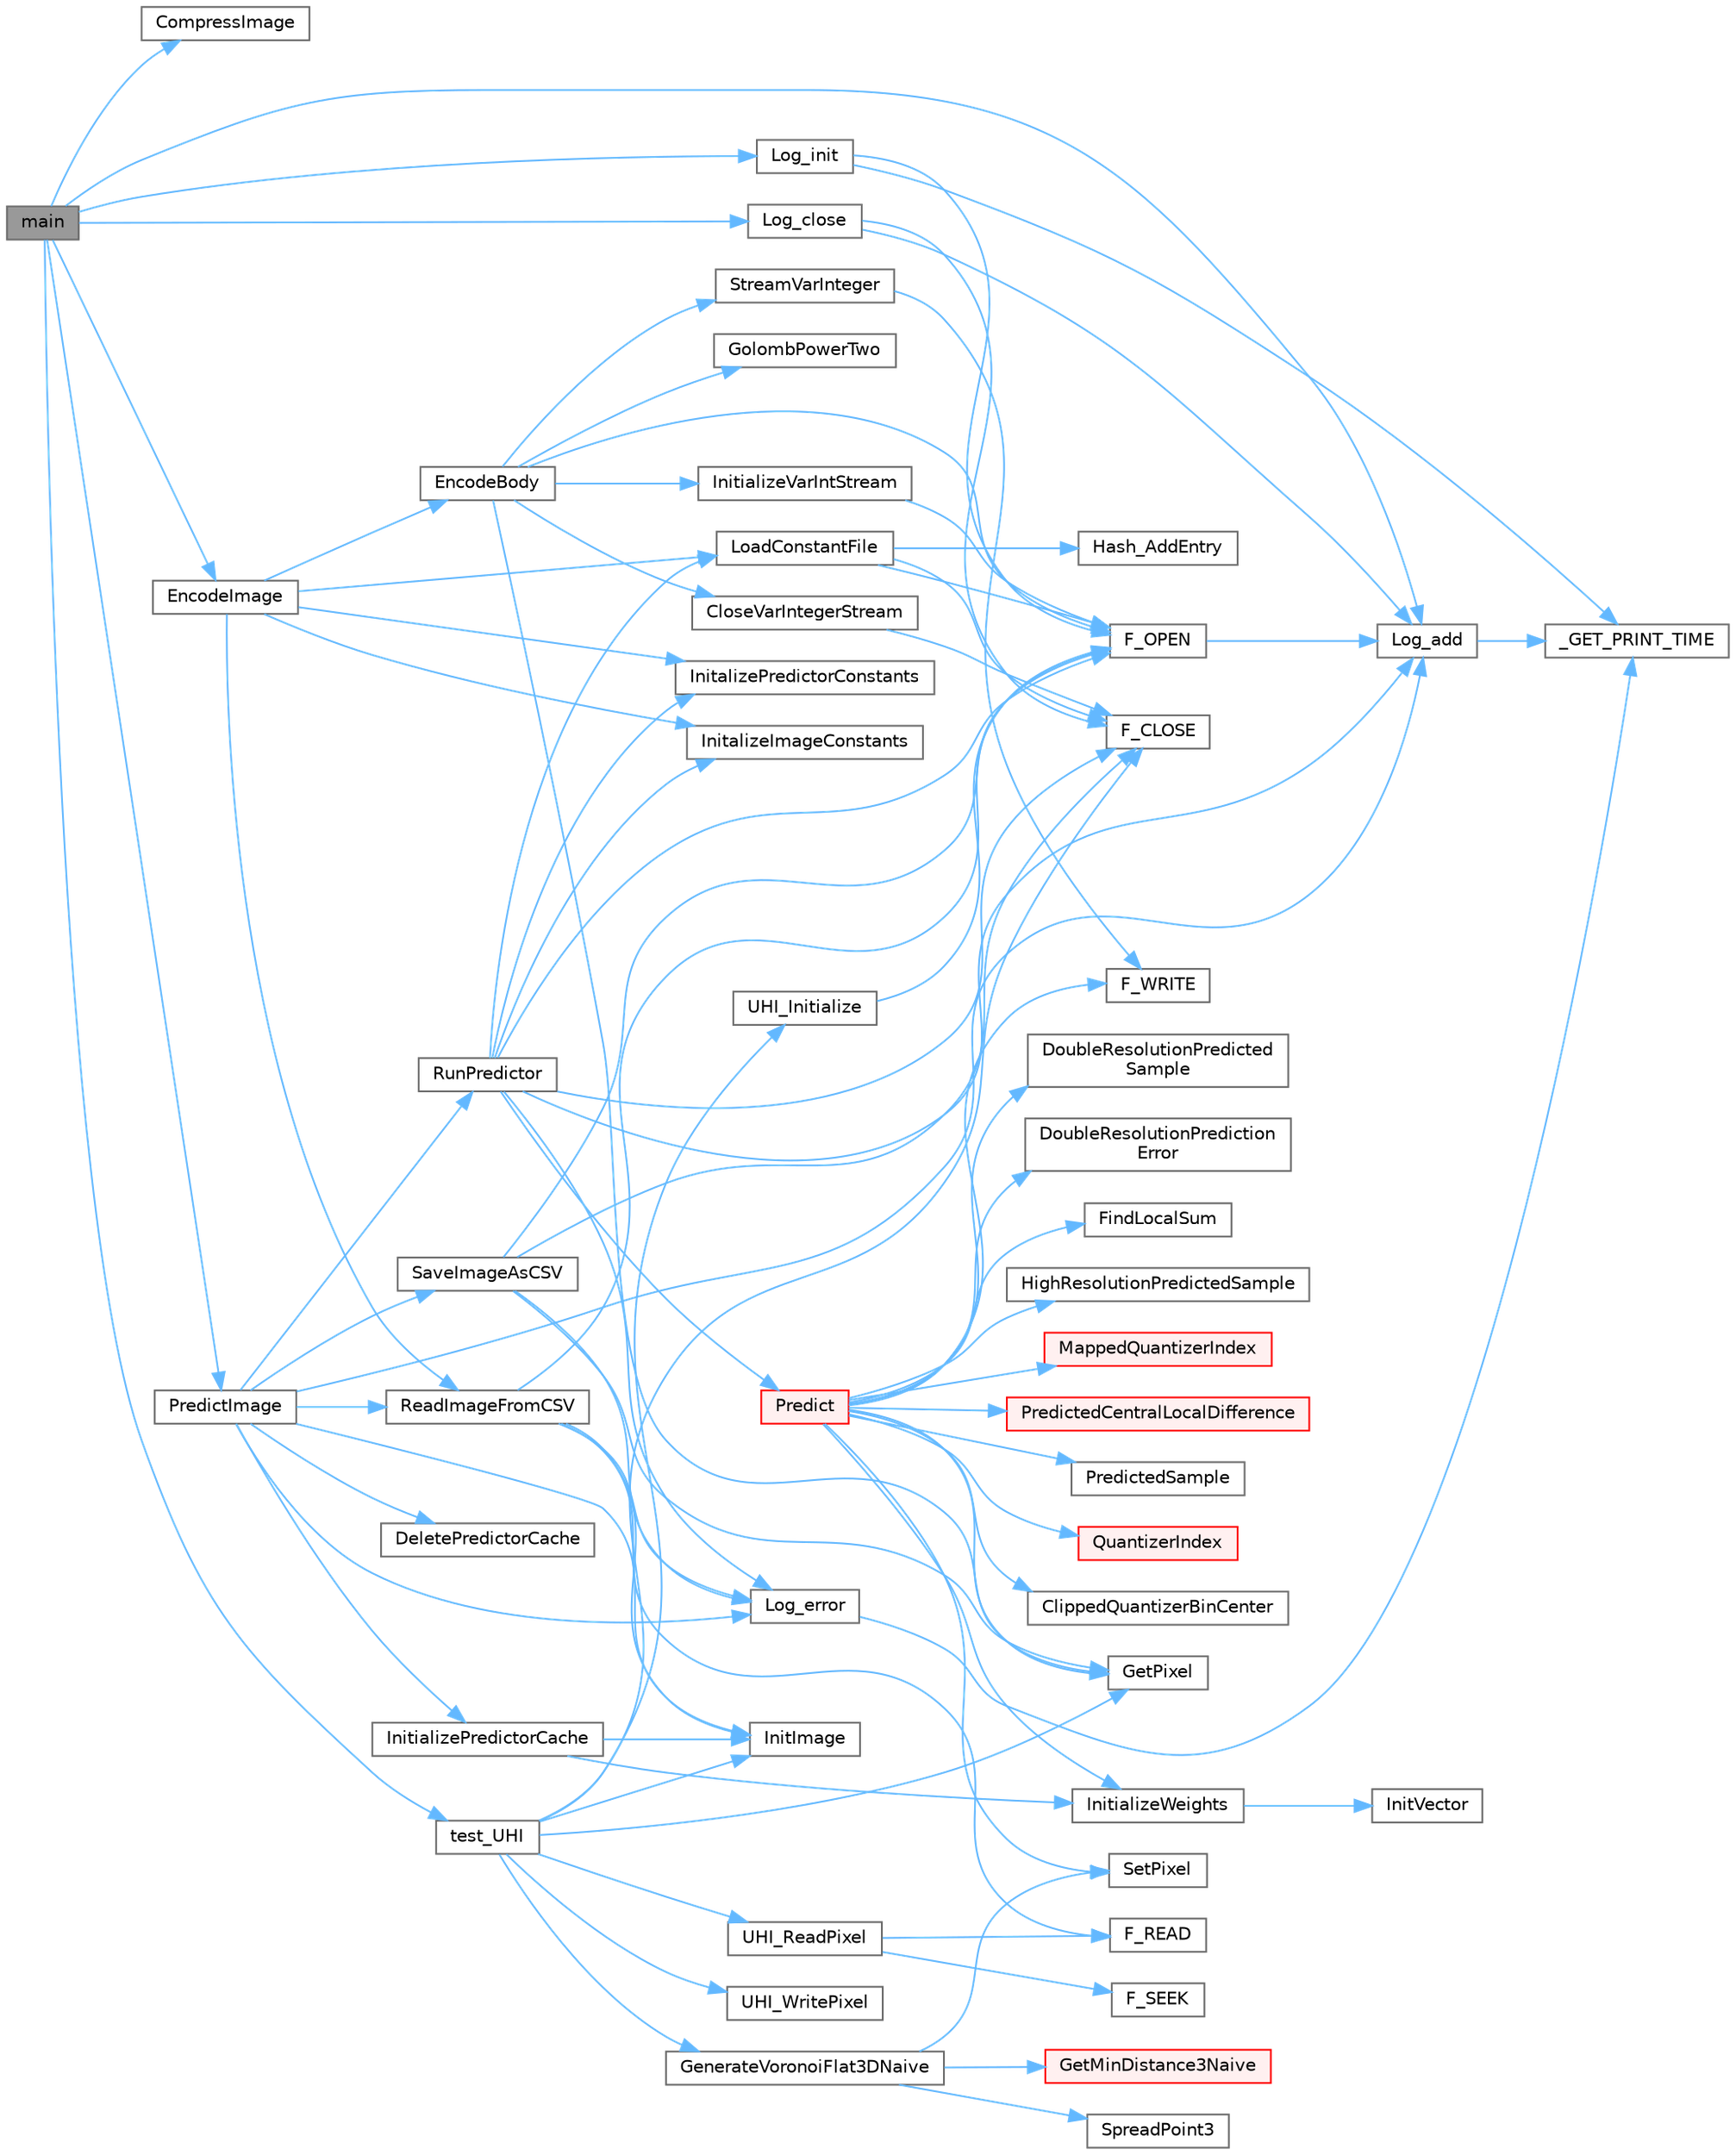 digraph "main"
{
 // LATEX_PDF_SIZE
  bgcolor="transparent";
  edge [fontname=Helvetica,fontsize=10,labelfontname=Helvetica,labelfontsize=10];
  node [fontname=Helvetica,fontsize=10,shape=box,height=0.2,width=0.4];
  rankdir="LR";
  Node1 [id="Node000001",label="main",height=0.2,width=0.4,color="gray40", fillcolor="grey60", style="filled", fontcolor="black",tooltip=" "];
  Node1 -> Node2 [id="edge169_Node000001_Node000002",color="steelblue1",style="solid",tooltip=" "];
  Node2 [id="Node000002",label="CompressImage",height=0.2,width=0.4,color="grey40", fillcolor="white", style="filled",URL="$d3/d07/a00305.html#aaa094efd7037f34ae4e485a0b97c4282",tooltip=" "];
  Node1 -> Node3 [id="edge170_Node000001_Node000003",color="steelblue1",style="solid",tooltip=" "];
  Node3 [id="Node000003",label="EncodeImage",height=0.2,width=0.4,color="grey40", fillcolor="white", style="filled",URL="$d3/d07/a00305.html#a29f9d24093c99f0e47133d90ea4286e6",tooltip=" "];
  Node3 -> Node4 [id="edge171_Node000003_Node000004",color="steelblue1",style="solid",tooltip=" "];
  Node4 [id="Node000004",label="EncodeBody",height=0.2,width=0.4,color="grey40", fillcolor="white", style="filled",URL="$d9/dd6/a00272.html#a38c7868c2a8819e7abc16148811f2e0b",tooltip=" "];
  Node4 -> Node5 [id="edge172_Node000004_Node000005",color="steelblue1",style="solid",tooltip=" "];
  Node5 [id="Node000005",label="CloseVarIntegerStream",height=0.2,width=0.4,color="grey40", fillcolor="white", style="filled",URL="$d6/d82/a00293.html#afbd717a2dd8bee43593e06a3919ba72a",tooltip=" "];
  Node5 -> Node6 [id="edge173_Node000005_Node000006",color="steelblue1",style="solid",tooltip=" "];
  Node6 [id="Node000006",label="F_CLOSE",height=0.2,width=0.4,color="grey40", fillcolor="white", style="filled",URL="$dc/d5d/a00278.html#ad62e6a72675aa7b389460e97f4e6d998",tooltip=" "];
  Node4 -> Node7 [id="edge174_Node000004_Node000007",color="steelblue1",style="solid",tooltip=" "];
  Node7 [id="Node000007",label="F_OPEN",height=0.2,width=0.4,color="grey40", fillcolor="white", style="filled",URL="$dc/d5d/a00278.html#a05d25080a4592a86386f6d0d3d48496c",tooltip=" "];
  Node7 -> Node8 [id="edge175_Node000007_Node000008",color="steelblue1",style="solid",tooltip=" "];
  Node8 [id="Node000008",label="Log_add",height=0.2,width=0.4,color="grey40", fillcolor="white", style="filled",URL="$d5/d42/a00269.html#a61353ebf0328d8bd1f61f224305e64bb",tooltip=" "];
  Node8 -> Node9 [id="edge176_Node000008_Node000009",color="steelblue1",style="solid",tooltip=" "];
  Node9 [id="Node000009",label="_GET_PRINT_TIME",height=0.2,width=0.4,color="grey40", fillcolor="white", style="filled",URL="$d5/d42/a00269.html#a89eb41300c751659cb27ad5955449bdc",tooltip=" "];
  Node4 -> Node10 [id="edge177_Node000004_Node000010",color="steelblue1",style="solid",tooltip=" "];
  Node10 [id="Node000010",label="GetPixel",height=0.2,width=0.4,color="grey40", fillcolor="white", style="filled",URL="$d0/d39/a00314.html#a78477801fe183cdf32e60df1c92b7320",tooltip=" "];
  Node4 -> Node11 [id="edge178_Node000004_Node000011",color="steelblue1",style="solid",tooltip=" "];
  Node11 [id="Node000011",label="GolombPowerTwo",height=0.2,width=0.4,color="grey40", fillcolor="white", style="filled",URL="$d9/dd6/a00272.html#ad956397a2e57dfa4fe588564adef610f",tooltip=" "];
  Node4 -> Node12 [id="edge179_Node000004_Node000012",color="steelblue1",style="solid",tooltip=" "];
  Node12 [id="Node000012",label="InitializeVarIntStream",height=0.2,width=0.4,color="grey40", fillcolor="white", style="filled",URL="$d6/d82/a00293.html#a0db4a8ab23a4af63c99d5fbfca9073eb",tooltip=" "];
  Node12 -> Node7 [id="edge180_Node000012_Node000007",color="steelblue1",style="solid",tooltip=" "];
  Node4 -> Node13 [id="edge181_Node000004_Node000013",color="steelblue1",style="solid",tooltip=" "];
  Node13 [id="Node000013",label="StreamVarInteger",height=0.2,width=0.4,color="grey40", fillcolor="white", style="filled",URL="$d6/d82/a00293.html#a8b42309d51939ee46f5f0d348fbbcbc0",tooltip=" "];
  Node13 -> Node14 [id="edge182_Node000013_Node000014",color="steelblue1",style="solid",tooltip=" "];
  Node14 [id="Node000014",label="F_WRITE",height=0.2,width=0.4,color="grey40", fillcolor="white", style="filled",URL="$dc/d5d/a00278.html#a94d988ea4ce93357f56c0191584246a6",tooltip=" "];
  Node3 -> Node15 [id="edge183_Node000003_Node000015",color="steelblue1",style="solid",tooltip=" "];
  Node15 [id="Node000015",label="InitalizeImageConstants",height=0.2,width=0.4,color="grey40", fillcolor="white", style="filled",URL="$de/d25/a00290.html#af84e7b9bd8c4fa1203b0040adf941d8d",tooltip=" "];
  Node3 -> Node16 [id="edge184_Node000003_Node000016",color="steelblue1",style="solid",tooltip=" "];
  Node16 [id="Node000016",label="InitalizePredictorConstants",height=0.2,width=0.4,color="grey40", fillcolor="white", style="filled",URL="$de/d25/a00290.html#a6acd65af9a2f057ad3f0891038799e5b",tooltip=" "];
  Node3 -> Node17 [id="edge185_Node000003_Node000017",color="steelblue1",style="solid",tooltip=" "];
  Node17 [id="Node000017",label="LoadConstantFile",height=0.2,width=0.4,color="grey40", fillcolor="white", style="filled",URL="$db/d10/a00350.html#a5d642038360b72b886a5eb66e3efd14a",tooltip=" "];
  Node17 -> Node6 [id="edge186_Node000017_Node000006",color="steelblue1",style="solid",tooltip=" "];
  Node17 -> Node7 [id="edge187_Node000017_Node000007",color="steelblue1",style="solid",tooltip=" "];
  Node17 -> Node18 [id="edge188_Node000017_Node000018",color="steelblue1",style="solid",tooltip=" "];
  Node18 [id="Node000018",label="Hash_AddEntry",height=0.2,width=0.4,color="grey40", fillcolor="white", style="filled",URL="$d5/d35/a00266.html#af0c750fb9a54f590b713d6526ed263fc",tooltip=" "];
  Node3 -> Node19 [id="edge189_Node000003_Node000019",color="steelblue1",style="solid",tooltip=" "];
  Node19 [id="Node000019",label="ReadImageFromCSV",height=0.2,width=0.4,color="grey40", fillcolor="white", style="filled",URL="$df/da9/a00263.html#aba677341d6fd704867c56e0b5d6f3fc3",tooltip=" "];
  Node19 -> Node7 [id="edge190_Node000019_Node000007",color="steelblue1",style="solid",tooltip=" "];
  Node19 -> Node20 [id="edge191_Node000019_Node000020",color="steelblue1",style="solid",tooltip=" "];
  Node20 [id="Node000020",label="F_READ",height=0.2,width=0.4,color="grey40", fillcolor="white", style="filled",URL="$dc/d5d/a00278.html#a6d14febd2771048b4a06dd86ea17718d",tooltip=" "];
  Node19 -> Node21 [id="edge192_Node000019_Node000021",color="steelblue1",style="solid",tooltip=" "];
  Node21 [id="Node000021",label="InitImage",height=0.2,width=0.4,color="grey40", fillcolor="white", style="filled",URL="$d0/d39/a00314.html#a61b8047c5bba5a89979d65847e4103b1",tooltip=" "];
  Node19 -> Node22 [id="edge193_Node000019_Node000022",color="steelblue1",style="solid",tooltip=" "];
  Node22 [id="Node000022",label="Log_error",height=0.2,width=0.4,color="grey40", fillcolor="white", style="filled",URL="$d5/d42/a00269.html#ad795690a809192117add6898be812267",tooltip=" "];
  Node22 -> Node9 [id="edge194_Node000022_Node000009",color="steelblue1",style="solid",tooltip=" "];
  Node1 -> Node8 [id="edge195_Node000001_Node000008",color="steelblue1",style="solid",tooltip=" "];
  Node1 -> Node23 [id="edge196_Node000001_Node000023",color="steelblue1",style="solid",tooltip=" "];
  Node23 [id="Node000023",label="Log_close",height=0.2,width=0.4,color="grey40", fillcolor="white", style="filled",URL="$d5/d42/a00269.html#ad02317523a9dd7b5180cccbc0371ac6a",tooltip=" "];
  Node23 -> Node6 [id="edge197_Node000023_Node000006",color="steelblue1",style="solid",tooltip=" "];
  Node23 -> Node8 [id="edge198_Node000023_Node000008",color="steelblue1",style="solid",tooltip=" "];
  Node1 -> Node24 [id="edge199_Node000001_Node000024",color="steelblue1",style="solid",tooltip=" "];
  Node24 [id="Node000024",label="Log_init",height=0.2,width=0.4,color="grey40", fillcolor="white", style="filled",URL="$d5/d42/a00269.html#a0b7cf426e0ba603b54206d70e4c93f04",tooltip=" "];
  Node24 -> Node9 [id="edge200_Node000024_Node000009",color="steelblue1",style="solid",tooltip=" "];
  Node24 -> Node7 [id="edge201_Node000024_Node000007",color="steelblue1",style="solid",tooltip=" "];
  Node1 -> Node25 [id="edge202_Node000001_Node000025",color="steelblue1",style="solid",tooltip=" "];
  Node25 [id="Node000025",label="PredictImage",height=0.2,width=0.4,color="grey40", fillcolor="white", style="filled",URL="$d3/d07/a00305.html#a7fae527c979b4b287e1f9672c8d2c366",tooltip=" "];
  Node25 -> Node26 [id="edge203_Node000025_Node000026",color="steelblue1",style="solid",tooltip=" "];
  Node26 [id="Node000026",label="DeletePredictorCache",height=0.2,width=0.4,color="grey40", fillcolor="white", style="filled",URL="$df/d95/a00299.html#aca0d39cbaa7b58e1e75c93010c1a7750",tooltip=" "];
  Node25 -> Node27 [id="edge204_Node000025_Node000027",color="steelblue1",style="solid",tooltip=" "];
  Node27 [id="Node000027",label="InitializePredictorCache",height=0.2,width=0.4,color="grey40", fillcolor="white", style="filled",URL="$df/d95/a00299.html#a596c51dc78ec695dccf12414da82bbf5",tooltip=" "];
  Node27 -> Node28 [id="edge205_Node000027_Node000028",color="steelblue1",style="solid",tooltip=" "];
  Node28 [id="Node000028",label="InitializeWeights",height=0.2,width=0.4,color="grey40", fillcolor="white", style="filled",URL="$db/dc3/a00284.html#adcc753ae7048085817bd2c37b471f739",tooltip=" "];
  Node28 -> Node29 [id="edge206_Node000028_Node000029",color="steelblue1",style="solid",tooltip=" "];
  Node29 [id="Node000029",label="InitVector",height=0.2,width=0.4,color="grey40", fillcolor="white", style="filled",URL="$df/d91/a00335.html#ab9661c8e10293140db24d4b650785939",tooltip=" "];
  Node27 -> Node21 [id="edge207_Node000027_Node000021",color="steelblue1",style="solid",tooltip=" "];
  Node25 -> Node21 [id="edge208_Node000025_Node000021",color="steelblue1",style="solid",tooltip=" "];
  Node25 -> Node8 [id="edge209_Node000025_Node000008",color="steelblue1",style="solid",tooltip=" "];
  Node25 -> Node22 [id="edge210_Node000025_Node000022",color="steelblue1",style="solid",tooltip=" "];
  Node25 -> Node19 [id="edge211_Node000025_Node000019",color="steelblue1",style="solid",tooltip=" "];
  Node25 -> Node30 [id="edge212_Node000025_Node000030",color="steelblue1",style="solid",tooltip=" "];
  Node30 [id="Node000030",label="RunPredictor",height=0.2,width=0.4,color="grey40", fillcolor="white", style="filled",URL="$d8/d8e/a00344.html#a4a94804509574a94d896a4164802bcd2",tooltip=" "];
  Node30 -> Node6 [id="edge213_Node000030_Node000006",color="steelblue1",style="solid",tooltip=" "];
  Node30 -> Node7 [id="edge214_Node000030_Node000007",color="steelblue1",style="solid",tooltip=" "];
  Node30 -> Node15 [id="edge215_Node000030_Node000015",color="steelblue1",style="solid",tooltip=" "];
  Node30 -> Node16 [id="edge216_Node000030_Node000016",color="steelblue1",style="solid",tooltip=" "];
  Node30 -> Node17 [id="edge217_Node000030_Node000017",color="steelblue1",style="solid",tooltip=" "];
  Node30 -> Node8 [id="edge218_Node000030_Node000008",color="steelblue1",style="solid",tooltip=" "];
  Node30 -> Node22 [id="edge219_Node000030_Node000022",color="steelblue1",style="solid",tooltip=" "];
  Node30 -> Node31 [id="edge220_Node000030_Node000031",color="steelblue1",style="solid",tooltip=" "];
  Node31 [id="Node000031",label="Predict",height=0.2,width=0.4,color="red", fillcolor="#FFF0F0", style="filled",URL="$d8/d8e/a00344.html#a498daa18fb3529e8fffc3fff08e6bef6",tooltip=" "];
  Node31 -> Node32 [id="edge221_Node000031_Node000032",color="steelblue1",style="solid",tooltip=" "];
  Node32 [id="Node000032",label="ClippedQuantizerBinCenter",height=0.2,width=0.4,color="grey40", fillcolor="white", style="filled",URL="$d6/d7f/a00287.html#a9d745aa249b8a9cde3f83899b563dcc5",tooltip=" "];
  Node31 -> Node33 [id="edge222_Node000031_Node000033",color="steelblue1",style="solid",tooltip=" "];
  Node33 [id="Node000033",label="DoubleResolutionPredicted\lSample",height=0.2,width=0.4,color="grey40", fillcolor="white", style="filled",URL="$db/d7b/a00296.html#a6c60474c610dc64773816bc445efeb77",tooltip=" "];
  Node31 -> Node34 [id="edge223_Node000031_Node000034",color="steelblue1",style="solid",tooltip=" "];
  Node34 [id="Node000034",label="DoubleResolutionPrediction\lError",height=0.2,width=0.4,color="grey40", fillcolor="white", style="filled",URL="$db/dc3/a00284.html#a286baab1384ff25cf7cf4c2061f15c4c",tooltip=" "];
  Node31 -> Node14 [id="edge224_Node000031_Node000014",color="steelblue1",style="solid",tooltip=" "];
  Node31 -> Node35 [id="edge225_Node000031_Node000035",color="steelblue1",style="solid",tooltip=" "];
  Node35 [id="Node000035",label="FindLocalSum",height=0.2,width=0.4,color="grey40", fillcolor="white", style="filled",URL="$d2/d04/a00281.html#a1f0a6a3443597dab4881bb94fbc35f41",tooltip=" "];
  Node31 -> Node10 [id="edge226_Node000031_Node000010",color="steelblue1",style="solid",tooltip=" "];
  Node31 -> Node36 [id="edge227_Node000031_Node000036",color="steelblue1",style="solid",tooltip=" "];
  Node36 [id="Node000036",label="HighResolutionPredictedSample",height=0.2,width=0.4,color="grey40", fillcolor="white", style="filled",URL="$db/d7b/a00296.html#a441e8d0fe639d45889aab5b88c4138f4",tooltip=" "];
  Node31 -> Node28 [id="edge228_Node000031_Node000028",color="steelblue1",style="solid",tooltip=" "];
  Node31 -> Node37 [id="edge229_Node000031_Node000037",color="steelblue1",style="solid",tooltip=" "];
  Node37 [id="Node000037",label="MappedQuantizerIndex",height=0.2,width=0.4,color="red", fillcolor="#FFF0F0", style="filled",URL="$d6/d7f/a00287.html#a1f491e0a435427669942c932394d7c1a",tooltip=" "];
  Node31 -> Node39 [id="edge230_Node000031_Node000039",color="steelblue1",style="solid",tooltip=" "];
  Node39 [id="Node000039",label="PredictedCentralLocalDifference",height=0.2,width=0.4,color="red", fillcolor="#FFF0F0", style="filled",URL="$da/de0/a00317.html#a36ddae4ef0f34ba3f7402469253bb6b6",tooltip=" "];
  Node31 -> Node45 [id="edge231_Node000031_Node000045",color="steelblue1",style="solid",tooltip=" "];
  Node45 [id="Node000045",label="PredictedSample",height=0.2,width=0.4,color="grey40", fillcolor="white", style="filled",URL="$db/d7b/a00296.html#a14cff7c59ac94b0387e8b95a433521e9",tooltip=" "];
  Node31 -> Node46 [id="edge232_Node000031_Node000046",color="steelblue1",style="solid",tooltip=" "];
  Node46 [id="Node000046",label="QuantizerIndex",height=0.2,width=0.4,color="red", fillcolor="#FFF0F0", style="filled",URL="$d6/d7f/a00287.html#afa51bec3d5dfdb41078f60b1a7c454ab",tooltip=" "];
  Node31 -> Node48 [id="edge233_Node000031_Node000048",color="steelblue1",style="solid",tooltip=" "];
  Node48 [id="Node000048",label="SetPixel",height=0.2,width=0.4,color="grey40", fillcolor="white", style="filled",URL="$d0/d39/a00314.html#aefaa1253ccc17864ac32b9d685b821d4",tooltip=" "];
  Node25 -> Node51 [id="edge234_Node000025_Node000051",color="steelblue1",style="solid",tooltip=" "];
  Node51 [id="Node000051",label="SaveImageAsCSV",height=0.2,width=0.4,color="grey40", fillcolor="white", style="filled",URL="$df/da9/a00263.html#a214fc383a5cb483508da7bb0449a9528",tooltip=" "];
  Node51 -> Node6 [id="edge235_Node000051_Node000006",color="steelblue1",style="solid",tooltip=" "];
  Node51 -> Node7 [id="edge236_Node000051_Node000007",color="steelblue1",style="solid",tooltip=" "];
  Node51 -> Node10 [id="edge237_Node000051_Node000010",color="steelblue1",style="solid",tooltip=" "];
  Node51 -> Node22 [id="edge238_Node000051_Node000022",color="steelblue1",style="solid",tooltip=" "];
  Node1 -> Node52 [id="edge239_Node000001_Node000052",color="steelblue1",style="solid",tooltip=" "];
  Node52 [id="Node000052",label="test_UHI",height=0.2,width=0.4,color="grey40", fillcolor="white", style="filled",URL="$d3/d5e/a00275.html#a24aa285f65de829c8a9791d901405626",tooltip=" "];
  Node52 -> Node6 [id="edge240_Node000052_Node000006",color="steelblue1",style="solid",tooltip=" "];
  Node52 -> Node53 [id="edge241_Node000052_Node000053",color="steelblue1",style="solid",tooltip=" "];
  Node53 [id="Node000053",label="GenerateVoronoiFlat3DNaive",height=0.2,width=0.4,color="grey40", fillcolor="white", style="filled",URL="$dd/d4e/a00329.html#a2850e51614bbc71487c7ed52f10fae28",tooltip=" "];
  Node53 -> Node54 [id="edge242_Node000053_Node000054",color="steelblue1",style="solid",tooltip=" "];
  Node54 [id="Node000054",label="GetMinDistance3Naive",height=0.2,width=0.4,color="red", fillcolor="#FFF0F0", style="filled",URL="$dd/d4e/a00329.html#abe9bd17929405b7d28af71473f567f3c",tooltip=" "];
  Node53 -> Node48 [id="edge243_Node000053_Node000048",color="steelblue1",style="solid",tooltip=" "];
  Node53 -> Node56 [id="edge244_Node000053_Node000056",color="steelblue1",style="solid",tooltip=" "];
  Node56 [id="Node000056",label="SpreadPoint3",height=0.2,width=0.4,color="grey40", fillcolor="white", style="filled",URL="$dd/d4e/a00329.html#ab7214af202e08fe839b1623f5f783f59",tooltip=" "];
  Node52 -> Node10 [id="edge245_Node000052_Node000010",color="steelblue1",style="solid",tooltip=" "];
  Node52 -> Node21 [id="edge246_Node000052_Node000021",color="steelblue1",style="solid",tooltip=" "];
  Node52 -> Node57 [id="edge247_Node000052_Node000057",color="steelblue1",style="solid",tooltip=" "];
  Node57 [id="Node000057",label="UHI_Initialize",height=0.2,width=0.4,color="grey40", fillcolor="white", style="filled",URL="$d1/d5d/a00311.html#a6114b6569fbd42d5a3fa05f4cd82cc7e",tooltip=" "];
  Node57 -> Node7 [id="edge248_Node000057_Node000007",color="steelblue1",style="solid",tooltip=" "];
  Node52 -> Node58 [id="edge249_Node000052_Node000058",color="steelblue1",style="solid",tooltip=" "];
  Node58 [id="Node000058",label="UHI_ReadPixel",height=0.2,width=0.4,color="grey40", fillcolor="white", style="filled",URL="$d1/d5d/a00311.html#ad7fd2d84633ee6e0355a950deeacd220",tooltip=" "];
  Node58 -> Node20 [id="edge250_Node000058_Node000020",color="steelblue1",style="solid",tooltip=" "];
  Node58 -> Node59 [id="edge251_Node000058_Node000059",color="steelblue1",style="solid",tooltip=" "];
  Node59 [id="Node000059",label="F_SEEK",height=0.2,width=0.4,color="grey40", fillcolor="white", style="filled",URL="$dc/d5d/a00278.html#a3ac9e7bef40307b69bdf5e0cb6904d83",tooltip=" "];
  Node52 -> Node60 [id="edge252_Node000052_Node000060",color="steelblue1",style="solid",tooltip=" "];
  Node60 [id="Node000060",label="UHI_WritePixel",height=0.2,width=0.4,color="grey40", fillcolor="white", style="filled",URL="$d1/d5d/a00311.html#a88066808c0a718f67bd50a325cdb5721",tooltip=" "];
}
